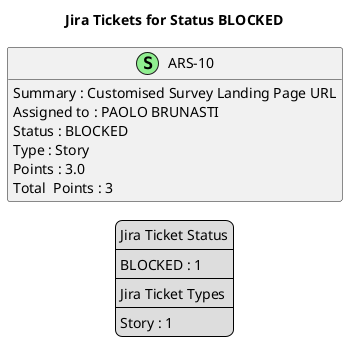 @startuml
'https://plantuml.com/class-diagram

' GENERATE CLASS DIAGRAM ===========
' Generated at    : Mon May 27 11:35:03 CEST 2024

title Jira Tickets for Status BLOCKED
hide empty members

legend
Jira Ticket Status
----
BLOCKED : 1
----
Jira Ticket Types
----
Story : 1
end legend


' Tickets =======
class "ARS-10" << (S,lightgreen) >> {
 Summary : Customised Survey Landing Page URL
 Assigned to : PAOLO BRUNASTI
 Status : BLOCKED
 Type : Story
 Points : 3.0
Total  Points : 3
}



' Links =======


@enduml
